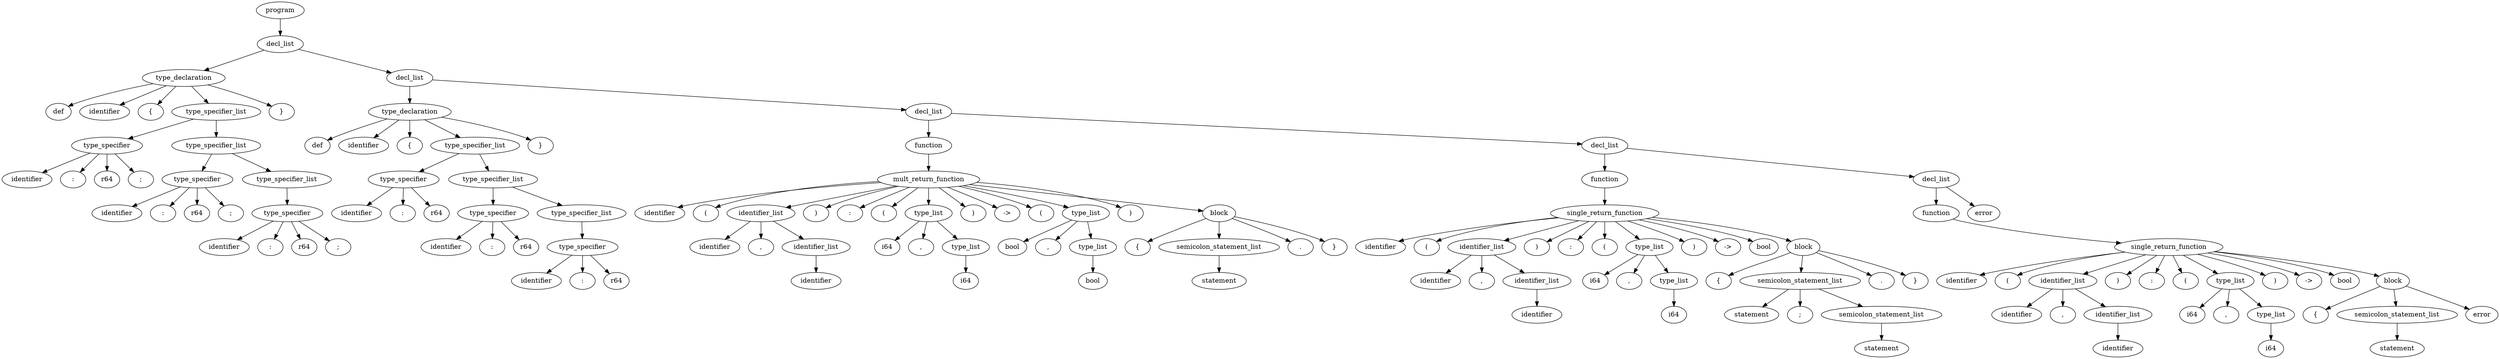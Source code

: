 digraph ast
{
	node1 [label="program"];
	node1 -> node2;
	node2 [label="decl_list"];
	node2 -> node3;
	node3 [label="type_declaration"];
	node3 -> node4;
	node4 [label="def"];
	node3 -> node5;
	node5 [label="identifier"];
	node3 -> node6;
	node6 [label="{"];
	node3 -> node7;
	node7 [label="type_specifier_list"];
	node7 -> node8;
	node8 [label="type_specifier"];
	node8 -> node9;
	node9 [label="identifier"];
	node8 -> node10;
	node10 [label=":"];
	node8 -> node11;
	node11 [label="r64"];
	node8 -> node12;
	node12 [label=";"];
	node7 -> node13;
	node13 [label="type_specifier_list"];
	node13 -> node14;
	node14 [label="type_specifier"];
	node14 -> node15;
	node15 [label="identifier"];
	node14 -> node16;
	node16 [label=":"];
	node14 -> node17;
	node17 [label="r64"];
	node14 -> node18;
	node18 [label=";"];
	node13 -> node19;
	node19 [label="type_specifier_list"];
	node19 -> node20;
	node20 [label="type_specifier"];
	node20 -> node21;
	node21 [label="identifier"];
	node20 -> node22;
	node22 [label=":"];
	node20 -> node23;
	node23 [label="r64"];
	node20 -> node24;
	node24 [label=";"];
	node3 -> node25;
	node25 [label="}"];
	node2 -> node26;
	node26 [label="decl_list"];
	node26 -> node27;
	node27 [label="type_declaration"];
	node27 -> node28;
	node28 [label="def"];
	node27 -> node29;
	node29 [label="identifier"];
	node27 -> node30;
	node30 [label="{"];
	node27 -> node31;
	node31 [label="type_specifier_list"];
	node31 -> node32;
	node32 [label="type_specifier"];
	node32 -> node33;
	node33 [label="identifier"];
	node32 -> node34;
	node34 [label=":"];
	node32 -> node35;
	node35 [label="r64"];
	node31 -> node36;
	node36 [label="type_specifier_list"];
	node36 -> node37;
	node37 [label="type_specifier"];
	node37 -> node38;
	node38 [label="identifier"];
	node37 -> node39;
	node39 [label=":"];
	node37 -> node40;
	node40 [label="r64"];
	node36 -> node41;
	node41 [label="type_specifier_list"];
	node41 -> node42;
	node42 [label="type_specifier"];
	node42 -> node43;
	node43 [label="identifier"];
	node42 -> node44;
	node44 [label=":"];
	node42 -> node45;
	node45 [label="r64"];
	node27 -> node46;
	node46 [label="}"];
	node26 -> node47;
	node47 [label="decl_list"];
	node47 -> node48;
	node48 [label="function"];
	node48 -> node49;
	node49 [label="mult_return_function"];
	node49 -> node50;
	node50 [label="identifier"];
	node49 -> node51;
	node51 [label="("];
	node49 -> node52;
	node52 [label="identifier_list"];
	node52 -> node53;
	node53 [label="identifier"];
	node52 -> node54;
	node54 [label=","];
	node52 -> node55;
	node55 [label="identifier_list"];
	node55 -> node56;
	node56 [label="identifier"];
	node49 -> node57;
	node57 [label=")"];
	node49 -> node58;
	node58 [label=":"];
	node49 -> node59;
	node59 [label="("];
	node49 -> node60;
	node60 [label="type_list"];
	node60 -> node61;
	node61 [label="i64"];
	node60 -> node62;
	node62 [label=","];
	node60 -> node63;
	node63 [label="type_list"];
	node63 -> node64;
	node64 [label="i64"];
	node49 -> node65;
	node65 [label=")"];
	node49 -> node66;
	node66 [label="->"];
	node49 -> node67;
	node67 [label="("];
	node49 -> node68;
	node68 [label="type_list"];
	node68 -> node69;
	node69 [label="bool"];
	node68 -> node70;
	node70 [label=","];
	node68 -> node71;
	node71 [label="type_list"];
	node71 -> node72;
	node72 [label="bool"];
	node49 -> node73;
	node73 [label=")"];
	node49 -> node74;
	node74 [label="block"];
	node74 -> node75;
	node75 [label="{"];
	node74 -> node76;
	node76 [label="semicolon_statement_list"];
	node76 -> node77;
	node77 [label="statement"];
	node74 -> node78;
	node78 [label="."];
	node74 -> node79;
	node79 [label="}"];
	node47 -> node80;
	node80 [label="decl_list"];
	node80 -> node81;
	node81 [label="function"];
	node81 -> node82;
	node82 [label="single_return_function"];
	node82 -> node83;
	node83 [label="identifier"];
	node82 -> node84;
	node84 [label="("];
	node82 -> node85;
	node85 [label="identifier_list"];
	node85 -> node86;
	node86 [label="identifier"];
	node85 -> node87;
	node87 [label=","];
	node85 -> node88;
	node88 [label="identifier_list"];
	node88 -> node89;
	node89 [label="identifier"];
	node82 -> node90;
	node90 [label=")"];
	node82 -> node91;
	node91 [label=":"];
	node82 -> node92;
	node92 [label="("];
	node82 -> node93;
	node93 [label="type_list"];
	node93 -> node94;
	node94 [label="i64"];
	node93 -> node95;
	node95 [label=","];
	node93 -> node96;
	node96 [label="type_list"];
	node96 -> node97;
	node97 [label="i64"];
	node82 -> node98;
	node98 [label=")"];
	node82 -> node99;
	node99 [label="->"];
	node82 -> node100;
	node100 [label="bool"];
	node82 -> node101;
	node101 [label="block"];
	node101 -> node102;
	node102 [label="{"];
	node101 -> node103;
	node103 [label="semicolon_statement_list"];
	node103 -> node104;
	node104 [label="statement"];
	node103 -> node105;
	node105 [label=";"];
	node103 -> node106;
	node106 [label="semicolon_statement_list"];
	node106 -> node107;
	node107 [label="statement"];
	node101 -> node108;
	node108 [label="."];
	node101 -> node109;
	node109 [label="}"];
	node80 -> node110;
	node110 [label="decl_list"];
	node110 -> node111;
	node111 [label="function"];
	node111 -> node112;
	node112 [label="single_return_function"];
	node112 -> node113;
	node113 [label="identifier"];
	node112 -> node114;
	node114 [label="("];
	node112 -> node115;
	node115 [label="identifier_list"];
	node115 -> node116;
	node116 [label="identifier"];
	node115 -> node117;
	node117 [label=","];
	node115 -> node118;
	node118 [label="identifier_list"];
	node118 -> node119;
	node119 [label="identifier"];
	node112 -> node120;
	node120 [label=")"];
	node112 -> node121;
	node121 [label=":"];
	node112 -> node122;
	node122 [label="("];
	node112 -> node123;
	node123 [label="type_list"];
	node123 -> node124;
	node124 [label="i64"];
	node123 -> node125;
	node125 [label=","];
	node123 -> node126;
	node126 [label="type_list"];
	node126 -> node127;
	node127 [label="i64"];
	node112 -> node128;
	node128 [label=")"];
	node112 -> node129;
	node129 [label="->"];
	node112 -> node130;
	node130 [label="bool"];
	node112 -> node131;
	node131 [label="block"];
	node131 -> node132;
	node132 [label="{"];
	node131 -> node133;
	node133 [label="semicolon_statement_list"];
	node133 -> node134;
	node134 [label="statement"];
	node131 -> node135;
	node135 [label="error"];
	node110 -> node136;
	node136 [label="error"];
}
